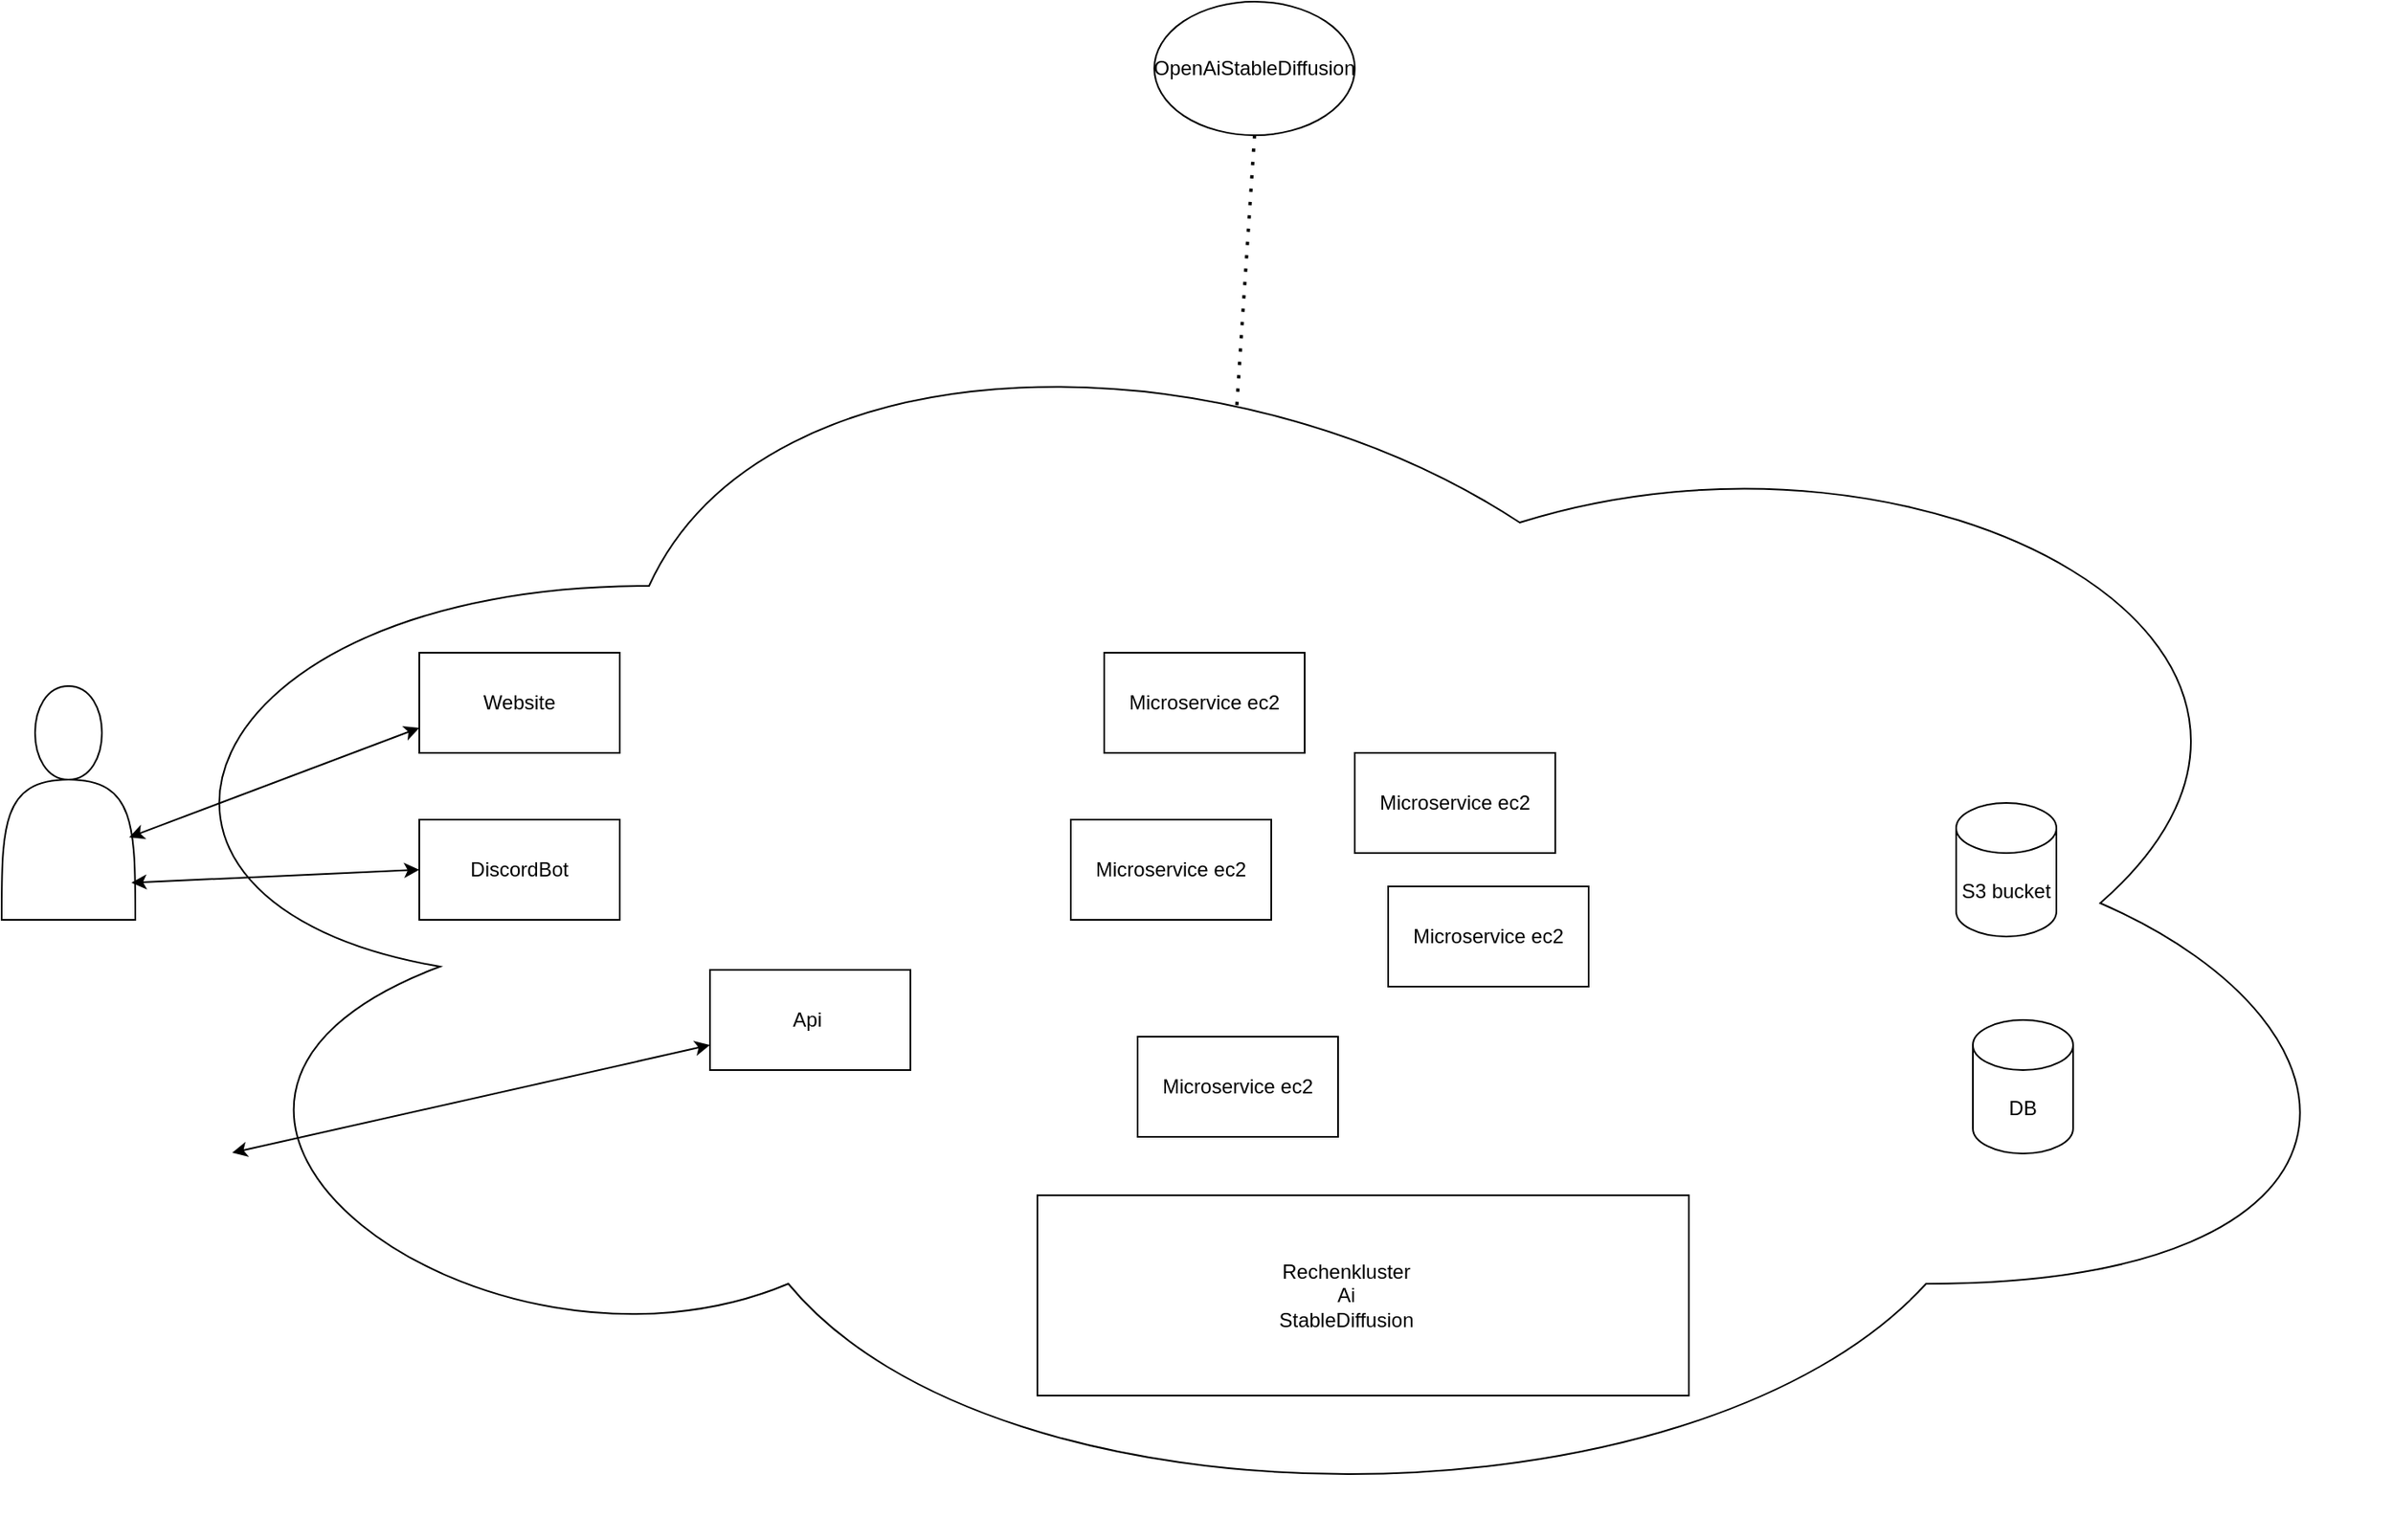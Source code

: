 <mxfile version="20.4.0" type="github">
  <diagram id="0rBzUbckFemJIuANetFq" name="Seite-1">
    <mxGraphModel dx="2858" dy="2176" grid="1" gridSize="10" guides="1" tooltips="1" connect="1" arrows="1" fold="1" page="1" pageScale="1" pageWidth="827" pageHeight="1169" math="0" shadow="0">
      <root>
        <mxCell id="0" />
        <mxCell id="1" parent="0" />
        <mxCell id="jQemTqp7grLnhRWUzKIH-1" value="" style="ellipse;shape=cloud;whiteSpace=wrap;html=1;" parent="1" vertex="1">
          <mxGeometry x="-30" y="-80" width="1390" height="760" as="geometry" />
        </mxCell>
        <mxCell id="jQemTqp7grLnhRWUzKIH-2" value="" style="rounded=0;whiteSpace=wrap;html=1;" parent="1" vertex="1">
          <mxGeometry x="550" y="475" width="390" height="120" as="geometry" />
        </mxCell>
        <mxCell id="jQemTqp7grLnhRWUzKIH-3" value="Rechenkluster Ai StableDiffusion" style="text;html=1;strokeColor=none;fillColor=none;align=center;verticalAlign=middle;whiteSpace=wrap;rounded=0;" parent="1" vertex="1">
          <mxGeometry x="690" y="510" width="90" height="50" as="geometry" />
        </mxCell>
        <mxCell id="jQemTqp7grLnhRWUzKIH-4" value="S3 bucket" style="shape=cylinder3;whiteSpace=wrap;html=1;boundedLbl=1;backgroundOutline=1;size=15;" parent="1" vertex="1">
          <mxGeometry x="1100" y="240" width="60" height="80" as="geometry" />
        </mxCell>
        <mxCell id="jQemTqp7grLnhRWUzKIH-5" value="DB" style="shape=cylinder3;whiteSpace=wrap;html=1;boundedLbl=1;backgroundOutline=1;size=15;" parent="1" vertex="1">
          <mxGeometry x="1110" y="370" width="60" height="80" as="geometry" />
        </mxCell>
        <mxCell id="jQemTqp7grLnhRWUzKIH-6" value="Microservice ec2" style="rounded=0;whiteSpace=wrap;html=1;" parent="1" vertex="1">
          <mxGeometry x="570" y="250" width="120" height="60" as="geometry" />
        </mxCell>
        <mxCell id="jQemTqp7grLnhRWUzKIH-7" value="Microservice ec2" style="rounded=0;whiteSpace=wrap;html=1;" parent="1" vertex="1">
          <mxGeometry x="760" y="290" width="120" height="60" as="geometry" />
        </mxCell>
        <mxCell id="jQemTqp7grLnhRWUzKIH-8" value="Microservice ec2" style="rounded=0;whiteSpace=wrap;html=1;" parent="1" vertex="1">
          <mxGeometry x="740" y="210" width="120" height="60" as="geometry" />
        </mxCell>
        <mxCell id="jQemTqp7grLnhRWUzKIH-9" value="Microservice ec2" style="rounded=0;whiteSpace=wrap;html=1;" parent="1" vertex="1">
          <mxGeometry x="610" y="380" width="120" height="60" as="geometry" />
        </mxCell>
        <mxCell id="jQemTqp7grLnhRWUzKIH-11" value="DiscordBot" style="rounded=0;whiteSpace=wrap;html=1;" parent="1" vertex="1">
          <mxGeometry x="180" y="250" width="120" height="60" as="geometry" />
        </mxCell>
        <mxCell id="jQemTqp7grLnhRWUzKIH-12" value="Website" style="rounded=0;whiteSpace=wrap;html=1;" parent="1" vertex="1">
          <mxGeometry x="180" y="150" width="120" height="60" as="geometry" />
        </mxCell>
        <mxCell id="jQemTqp7grLnhRWUzKIH-13" value="Api&amp;nbsp;" style="rounded=0;whiteSpace=wrap;html=1;" parent="1" vertex="1">
          <mxGeometry x="354" y="340" width="120" height="60" as="geometry" />
        </mxCell>
        <mxCell id="jQemTqp7grLnhRWUzKIH-15" value="" style="shape=actor;whiteSpace=wrap;html=1;" parent="1" vertex="1">
          <mxGeometry x="-70" y="170" width="80" height="140" as="geometry" />
        </mxCell>
        <mxCell id="jQemTqp7grLnhRWUzKIH-16" value="" style="endArrow=classic;startArrow=classic;html=1;rounded=0;exitX=0.954;exitY=0.647;exitDx=0;exitDy=0;exitPerimeter=0;entryX=0;entryY=0.75;entryDx=0;entryDy=0;" parent="1" source="jQemTqp7grLnhRWUzKIH-15" target="jQemTqp7grLnhRWUzKIH-12" edge="1">
          <mxGeometry width="50" height="50" relative="1" as="geometry">
            <mxPoint x="-20" y="330" as="sourcePoint" />
            <mxPoint x="30" y="280" as="targetPoint" />
          </mxGeometry>
        </mxCell>
        <mxCell id="jQemTqp7grLnhRWUzKIH-17" value="" style="endArrow=classic;startArrow=classic;html=1;rounded=0;entryX=0;entryY=0.5;entryDx=0;entryDy=0;exitX=0.971;exitY=0.841;exitDx=0;exitDy=0;exitPerimeter=0;" parent="1" source="jQemTqp7grLnhRWUzKIH-15" target="jQemTqp7grLnhRWUzKIH-11" edge="1">
          <mxGeometry width="50" height="50" relative="1" as="geometry">
            <mxPoint x="-40" y="370" as="sourcePoint" />
            <mxPoint x="10" y="320" as="targetPoint" />
          </mxGeometry>
        </mxCell>
        <mxCell id="jQemTqp7grLnhRWUzKIH-18" value="" style="shape=image;html=1;verticalAlign=top;verticalLabelPosition=bottom;labelBackgroundColor=#ffffff;imageAspect=0;aspect=fixed;image=https://cdn4.iconfinder.com/data/icons/social-media-and-logos-12/32/Logo_reddit_robot-128.png" parent="1" vertex="1">
          <mxGeometry x="-60" y="400" width="128" height="128" as="geometry" />
        </mxCell>
        <mxCell id="jQemTqp7grLnhRWUzKIH-19" value="" style="endArrow=classic;startArrow=classic;html=1;rounded=0;entryX=0;entryY=0.75;entryDx=0;entryDy=0;" parent="1" source="jQemTqp7grLnhRWUzKIH-18" target="jQemTqp7grLnhRWUzKIH-13" edge="1">
          <mxGeometry width="50" height="50" relative="1" as="geometry">
            <mxPoint x="40" y="550" as="sourcePoint" />
            <mxPoint x="90" y="500" as="targetPoint" />
          </mxGeometry>
        </mxCell>
        <mxCell id="jQemTqp7grLnhRWUzKIH-23" value="OpenAiStableDiffusion" style="ellipse;whiteSpace=wrap;html=1;" parent="1" vertex="1">
          <mxGeometry x="620" y="-240" width="120" height="80" as="geometry" />
        </mxCell>
        <mxCell id="jQemTqp7grLnhRWUzKIH-24" value="" style="endArrow=none;dashed=1;html=1;dashPattern=1 3;strokeWidth=2;rounded=0;exitX=0.5;exitY=1;exitDx=0;exitDy=0;entryX=0.503;entryY=0.112;entryDx=0;entryDy=0;entryPerimeter=0;" parent="1" source="jQemTqp7grLnhRWUzKIH-23" target="jQemTqp7grLnhRWUzKIH-1" edge="1">
          <mxGeometry width="50" height="50" relative="1" as="geometry">
            <mxPoint x="690" as="sourcePoint" />
            <mxPoint x="740" y="-50" as="targetPoint" />
          </mxGeometry>
        </mxCell>
        <mxCell id="jQemTqp7grLnhRWUzKIH-29" value="Microservice ec2" style="rounded=0;whiteSpace=wrap;html=1;" parent="1" vertex="1">
          <mxGeometry x="590" y="150" width="120" height="60" as="geometry" />
        </mxCell>
      </root>
    </mxGraphModel>
  </diagram>
</mxfile>
